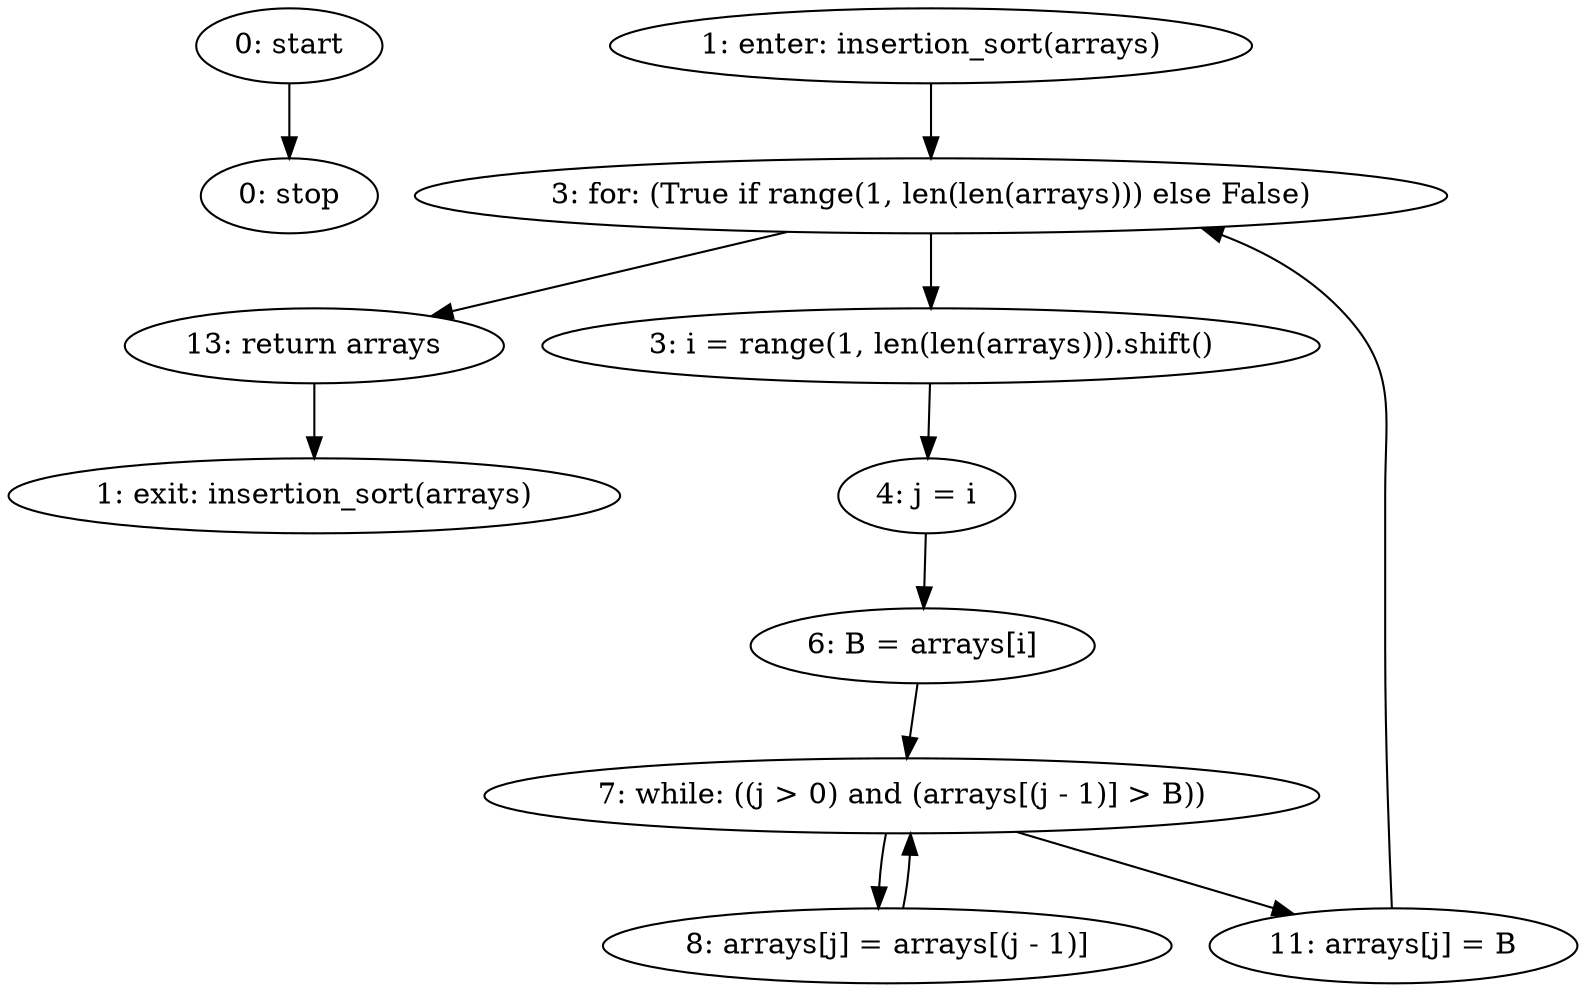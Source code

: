 strict digraph "" {
	node [label="\N"];
	0	[label="0: start"];
	11	[label="0: stop"];
	0 -> 11;
	1	[label="1: enter: insertion_sort(arrays)"];
	3	[label="3: for: (True if range(1, len(len(arrays))) else False)"];
	1 -> 3;
	10	[label="13: return arrays"];
	3 -> 10;
	4	[label="3: i = range(1, len(len(arrays))).shift()"];
	3 -> 4;
	2	[label="1: exit: insertion_sort(arrays)"];
	10 -> 2;
	5	[label="4: j = i"];
	4 -> 5;
	9	[label="11: arrays[j] = B"];
	9 -> 3;
	6	[label="6: B = arrays[i]"];
	5 -> 6;
	7	[label="7: while: ((j > 0) and (arrays[(j - 1)] > B))"];
	6 -> 7;
	7 -> 9;
	8	[label="8: arrays[j] = arrays[(j - 1)]"];
	7 -> 8;
	8 -> 7;
}
